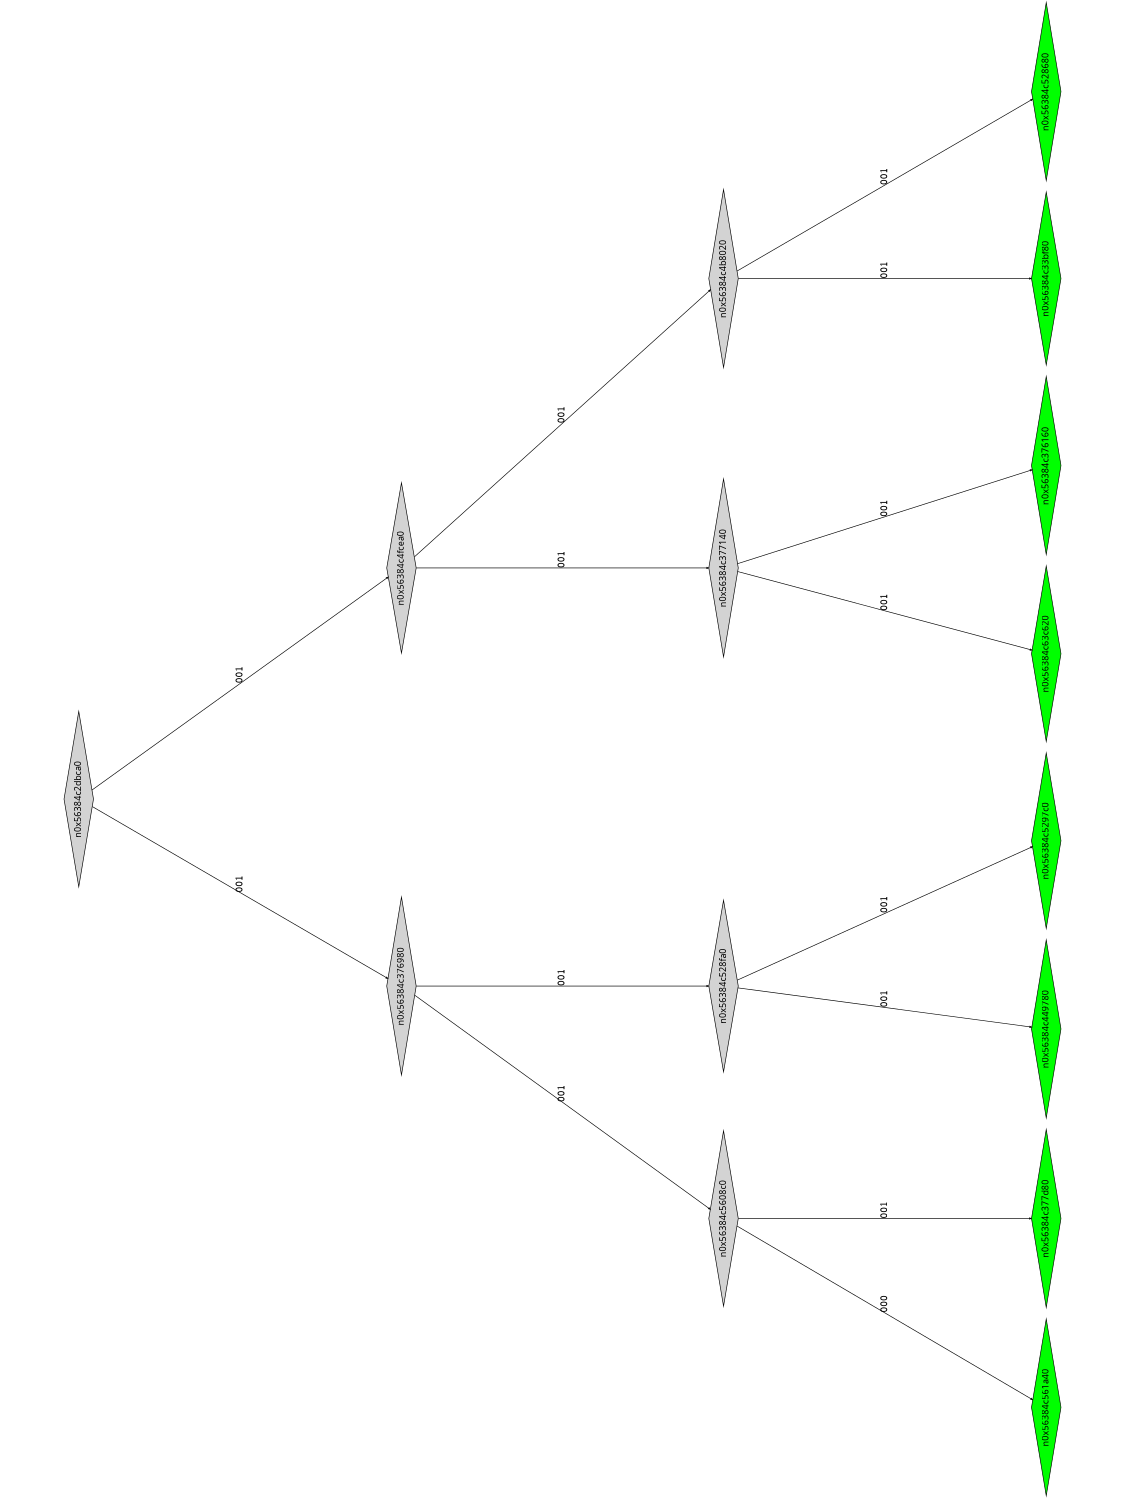 digraph G {
	size="10,7.5";
	ratio=fill;
	rotate=90;
	center = "true";
	node [style="filled",width=.1,height=.1,fontname="Terminus"]
	edge [arrowsize=.3]
	n0x56384c2dbca0 [shape=diamond];
	n0x56384c2dbca0 -> n0x56384c376980 [label=001];
	n0x56384c2dbca0 -> n0x56384c4fcea0 [label=001];
	n0x56384c4fcea0 [shape=diamond];
	n0x56384c4fcea0 -> n0x56384c377140 [label=001];
	n0x56384c4fcea0 -> n0x56384c4b8020 [label=001];
	n0x56384c4b8020 [shape=diamond];
	n0x56384c4b8020 -> n0x56384c33bf80 [label=001];
	n0x56384c4b8020 -> n0x56384c528680 [label=001];
	n0x56384c528680 [shape=diamond,fillcolor=green];
	n0x56384c33bf80 [shape=diamond,fillcolor=green];
	n0x56384c377140 [shape=diamond];
	n0x56384c377140 -> n0x56384c63c620 [label=001];
	n0x56384c377140 -> n0x56384c376160 [label=001];
	n0x56384c376160 [shape=diamond,fillcolor=green];
	n0x56384c63c620 [shape=diamond,fillcolor=green];
	n0x56384c376980 [shape=diamond];
	n0x56384c376980 -> n0x56384c5608c0 [label=001];
	n0x56384c376980 -> n0x56384c528fa0 [label=001];
	n0x56384c528fa0 [shape=diamond];
	n0x56384c528fa0 -> n0x56384c449780 [label=001];
	n0x56384c528fa0 -> n0x56384c5297c0 [label=001];
	n0x56384c5297c0 [shape=diamond,fillcolor=green];
	n0x56384c449780 [shape=diamond,fillcolor=green];
	n0x56384c5608c0 [shape=diamond];
	n0x56384c5608c0 -> n0x56384c561a40 [label=000];
	n0x56384c5608c0 -> n0x56384c377d80 [label=001];
	n0x56384c377d80 [shape=diamond,fillcolor=green];
	n0x56384c561a40 [shape=diamond,fillcolor=green];
}

